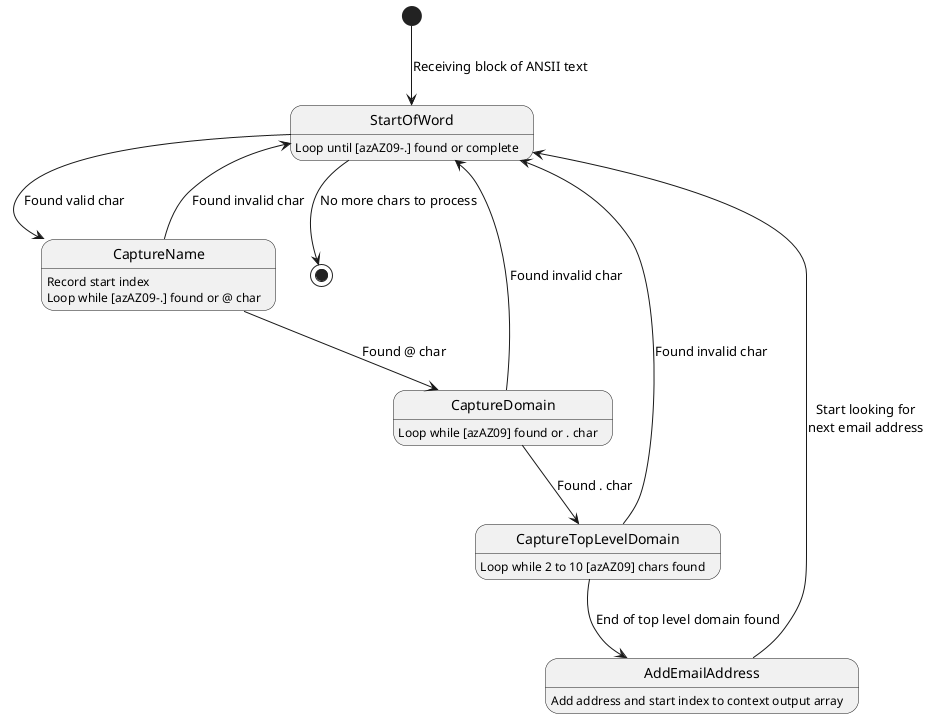 @startuml
[*] --> StartOfWord : Receiving block of ANSII text

StartOfWord : Loop until [azAZ09-.] found or complete
StartOfWord --> CaptureName : Found valid char
StartOfWord --> [*] : No more chars to process

CaptureName : Record start index\nLoop while [azAZ09-.] found or @ char
CaptureName --> CaptureDomain : Found @ char
CaptureName --> StartOfWord : Found invalid char

CaptureDomain : Loop while [azAZ09] found or . char
CaptureDomain --> CaptureTopLevelDomain : Found . char
CaptureDomain --> StartOfWord : Found invalid char

CaptureTopLevelDomain : Loop while 2 to 10 [azAZ09] chars found
CaptureTopLevelDomain --> StartOfWord : Found invalid char
CaptureTopLevelDomain --> AddEmailAddress : End of top level domain found

AddEmailAddress : Add address and start index to context output array
AddEmailAddress --> StartOfWord : Start looking for\nnext email address
@enduml